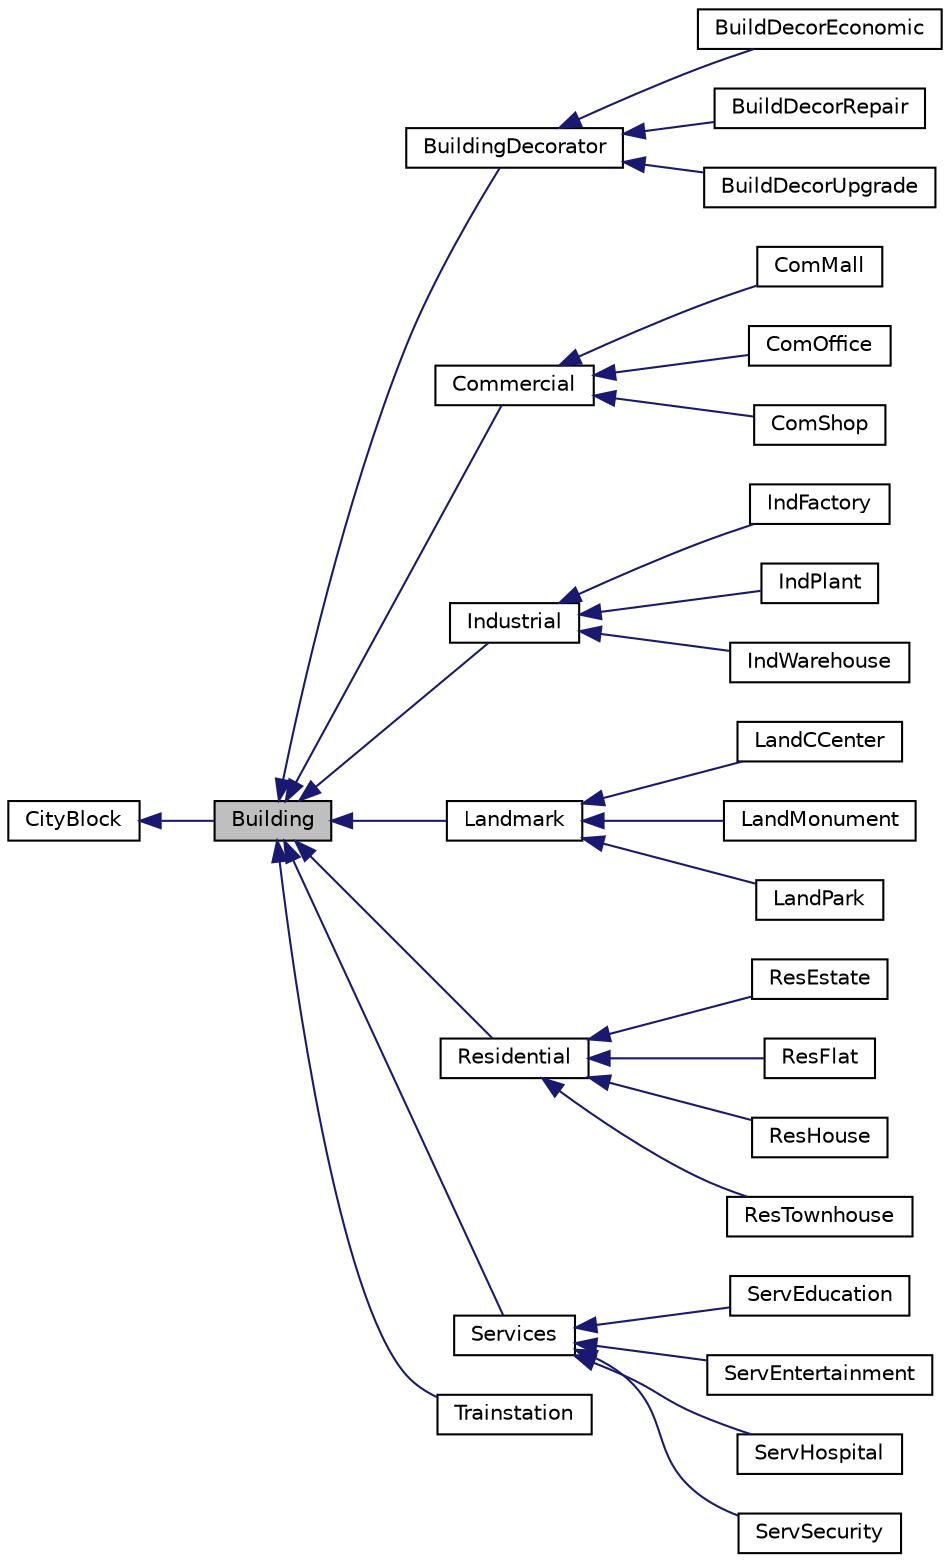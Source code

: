 digraph "Building"
{
 // LATEX_PDF_SIZE
  edge [fontname="Helvetica",fontsize="10",labelfontname="Helvetica",labelfontsize="10"];
  node [fontname="Helvetica",fontsize="10",shape=record];
  rankdir="LR";
  Node1 [label="Building",height=0.2,width=0.4,color="black", fillcolor="grey75", style="filled", fontcolor="black",tooltip="Abstract base class representing a building in the city."];
  Node2 -> Node1 [dir="back",color="midnightblue",fontsize="10",style="solid",fontname="Helvetica"];
  Node2 [label="CityBlock",height=0.2,width=0.4,color="black", fillcolor="white", style="filled",URL="$classCityBlock.html",tooltip="Base class representing a block within the city."];
  Node1 -> Node3 [dir="back",color="midnightblue",fontsize="10",style="solid",fontname="Helvetica"];
  Node3 [label="BuildingDecorator",height=0.2,width=0.4,color="black", fillcolor="white", style="filled",URL="$classBuildingDecorator.html",tooltip="A base class for decorating buildings with additional functionality."];
  Node3 -> Node4 [dir="back",color="midnightblue",fontsize="10",style="solid",fontname="Helvetica"];
  Node4 [label="BuildDecorEconomic",height=0.2,width=0.4,color="black", fillcolor="white", style="filled",URL="$classBuildDecorEconomic.html",tooltip="Concrete decorator class that adds economic features to a Building."];
  Node3 -> Node5 [dir="back",color="midnightblue",fontsize="10",style="solid",fontname="Helvetica"];
  Node5 [label="BuildDecorRepair",height=0.2,width=0.4,color="black", fillcolor="white", style="filled",URL="$classBuildDecorRepair.html",tooltip="Concrete decorator class that adds repair features to a Building."];
  Node3 -> Node6 [dir="back",color="midnightblue",fontsize="10",style="solid",fontname="Helvetica"];
  Node6 [label="BuildDecorUpgrade",height=0.2,width=0.4,color="black", fillcolor="white", style="filled",URL="$classBuildDecorUpgrade.html",tooltip="Concrete decorator class that adds upgrade features to a Building."];
  Node1 -> Node7 [dir="back",color="midnightblue",fontsize="10",style="solid",fontname="Helvetica"];
  Node7 [label="Commercial",height=0.2,width=0.4,color="black", fillcolor="white", style="filled",URL="$classCommercial.html",tooltip="Abstract base class representing a commercial building."];
  Node7 -> Node8 [dir="back",color="midnightblue",fontsize="10",style="solid",fontname="Helvetica"];
  Node8 [label="ComMall",height=0.2,width=0.4,color="black", fillcolor="white", style="filled",URL="$classComMall.html",tooltip="Represents a commercial mall, extending the Commercial class."];
  Node7 -> Node9 [dir="back",color="midnightblue",fontsize="10",style="solid",fontname="Helvetica"];
  Node9 [label="ComOffice",height=0.2,width=0.4,color="black", fillcolor="white", style="filled",URL="$classComOffice.html",tooltip="Represents a commercial office building."];
  Node7 -> Node10 [dir="back",color="midnightblue",fontsize="10",style="solid",fontname="Helvetica"];
  Node10 [label="ComShop",height=0.2,width=0.4,color="black", fillcolor="white", style="filled",URL="$classComShop.html",tooltip="Represents a commercial shop building."];
  Node1 -> Node11 [dir="back",color="midnightblue",fontsize="10",style="solid",fontname="Helvetica"];
  Node11 [label="Industrial",height=0.2,width=0.4,color="black", fillcolor="white", style="filled",URL="$classIndustrial.html",tooltip="Abstract base class for industrial buildings."];
  Node11 -> Node12 [dir="back",color="midnightblue",fontsize="10",style="solid",fontname="Helvetica"];
  Node12 [label="IndFactory",height=0.2,width=0.4,color="black", fillcolor="white", style="filled",URL="$classIndFactory.html",tooltip="Represents an industrial factory building."];
  Node11 -> Node13 [dir="back",color="midnightblue",fontsize="10",style="solid",fontname="Helvetica"];
  Node13 [label="IndPlant",height=0.2,width=0.4,color="black", fillcolor="white", style="filled",URL="$classIndPlant.html",tooltip="Represents an industrial plant building."];
  Node11 -> Node14 [dir="back",color="midnightblue",fontsize="10",style="solid",fontname="Helvetica"];
  Node14 [label="IndWarehouse",height=0.2,width=0.4,color="black", fillcolor="white", style="filled",URL="$classIndWarehouse.html",tooltip="Represents an industrial warehouse building."];
  Node1 -> Node15 [dir="back",color="midnightblue",fontsize="10",style="solid",fontname="Helvetica"];
  Node15 [label="Landmark",height=0.2,width=0.4,color="black", fillcolor="white", style="filled",URL="$classLandmark.html",tooltip="Abstract class representing a landmark building."];
  Node15 -> Node16 [dir="back",color="midnightblue",fontsize="10",style="solid",fontname="Helvetica"];
  Node16 [label="LandCCenter",height=0.2,width=0.4,color="black", fillcolor="white", style="filled",URL="$classLandCCenter.html",tooltip="Represents a community center landmark building."];
  Node15 -> Node17 [dir="back",color="midnightblue",fontsize="10",style="solid",fontname="Helvetica"];
  Node17 [label="LandMonument",height=0.2,width=0.4,color="black", fillcolor="white", style="filled",URL="$classLandMonument.html",tooltip="Class representing a monument landmark."];
  Node15 -> Node18 [dir="back",color="midnightblue",fontsize="10",style="solid",fontname="Helvetica"];
  Node18 [label="LandPark",height=0.2,width=0.4,color="black", fillcolor="white", style="filled",URL="$classLandPark.html",tooltip="Class representing a park landmark."];
  Node1 -> Node19 [dir="back",color="midnightblue",fontsize="10",style="solid",fontname="Helvetica"];
  Node19 [label="Residential",height=0.2,width=0.4,color="black", fillcolor="white", style="filled",URL="$classResidential.html",tooltip="Abstract class representing a residential building in the city."];
  Node19 -> Node20 [dir="back",color="midnightblue",fontsize="10",style="solid",fontname="Helvetica"];
  Node20 [label="ResEstate",height=0.2,width=0.4,color="black", fillcolor="white", style="filled",URL="$classResEstate.html",tooltip="Class representing a residential estate."];
  Node19 -> Node21 [dir="back",color="midnightblue",fontsize="10",style="solid",fontname="Helvetica"];
  Node21 [label="ResFlat",height=0.2,width=0.4,color="black", fillcolor="white", style="filled",URL="$classResFlat.html",tooltip="Class representing a residential flat."];
  Node19 -> Node22 [dir="back",color="midnightblue",fontsize="10",style="solid",fontname="Helvetica"];
  Node22 [label="ResHouse",height=0.2,width=0.4,color="black", fillcolor="white", style="filled",URL="$classResHouse.html",tooltip="Class representing a residential house."];
  Node19 -> Node23 [dir="back",color="midnightblue",fontsize="10",style="solid",fontname="Helvetica"];
  Node23 [label="ResTownhouse",height=0.2,width=0.4,color="black", fillcolor="white", style="filled",URL="$classResTownhouse.html",tooltip="Represents a residential townhouse building."];
  Node1 -> Node24 [dir="back",color="midnightblue",fontsize="10",style="solid",fontname="Helvetica"];
  Node24 [label="Services",height=0.2,width=0.4,color="black", fillcolor="white", style="filled",URL="$classServices.html",tooltip="Abstract base class representing a service building."];
  Node24 -> Node25 [dir="back",color="midnightblue",fontsize="10",style="solid",fontname="Helvetica"];
  Node25 [label="ServEducation",height=0.2,width=0.4,color="black", fillcolor="white", style="filled",URL="$classServEducation.html",tooltip="Represents an education service in the city."];
  Node24 -> Node26 [dir="back",color="midnightblue",fontsize="10",style="solid",fontname="Helvetica"];
  Node26 [label="ServEntertainment",height=0.2,width=0.4,color="black", fillcolor="white", style="filled",URL="$classServEntertainment.html",tooltip=" "];
  Node24 -> Node27 [dir="back",color="midnightblue",fontsize="10",style="solid",fontname="Helvetica"];
  Node27 [label="ServHospital",height=0.2,width=0.4,color="black", fillcolor="white", style="filled",URL="$classServHospital.html",tooltip="Represents a hospital service in the city."];
  Node24 -> Node28 [dir="back",color="midnightblue",fontsize="10",style="solid",fontname="Helvetica"];
  Node28 [label="ServSecurity",height=0.2,width=0.4,color="black", fillcolor="white", style="filled",URL="$classServSecurity.html",tooltip="Class representing a Security Service in a building."];
  Node1 -> Node29 [dir="back",color="midnightblue",fontsize="10",style="solid",fontname="Helvetica"];
  Node29 [label="Trainstation",height=0.2,width=0.4,color="black", fillcolor="white", style="filled",URL="$classTrainstation.html",tooltip=" "];
}
